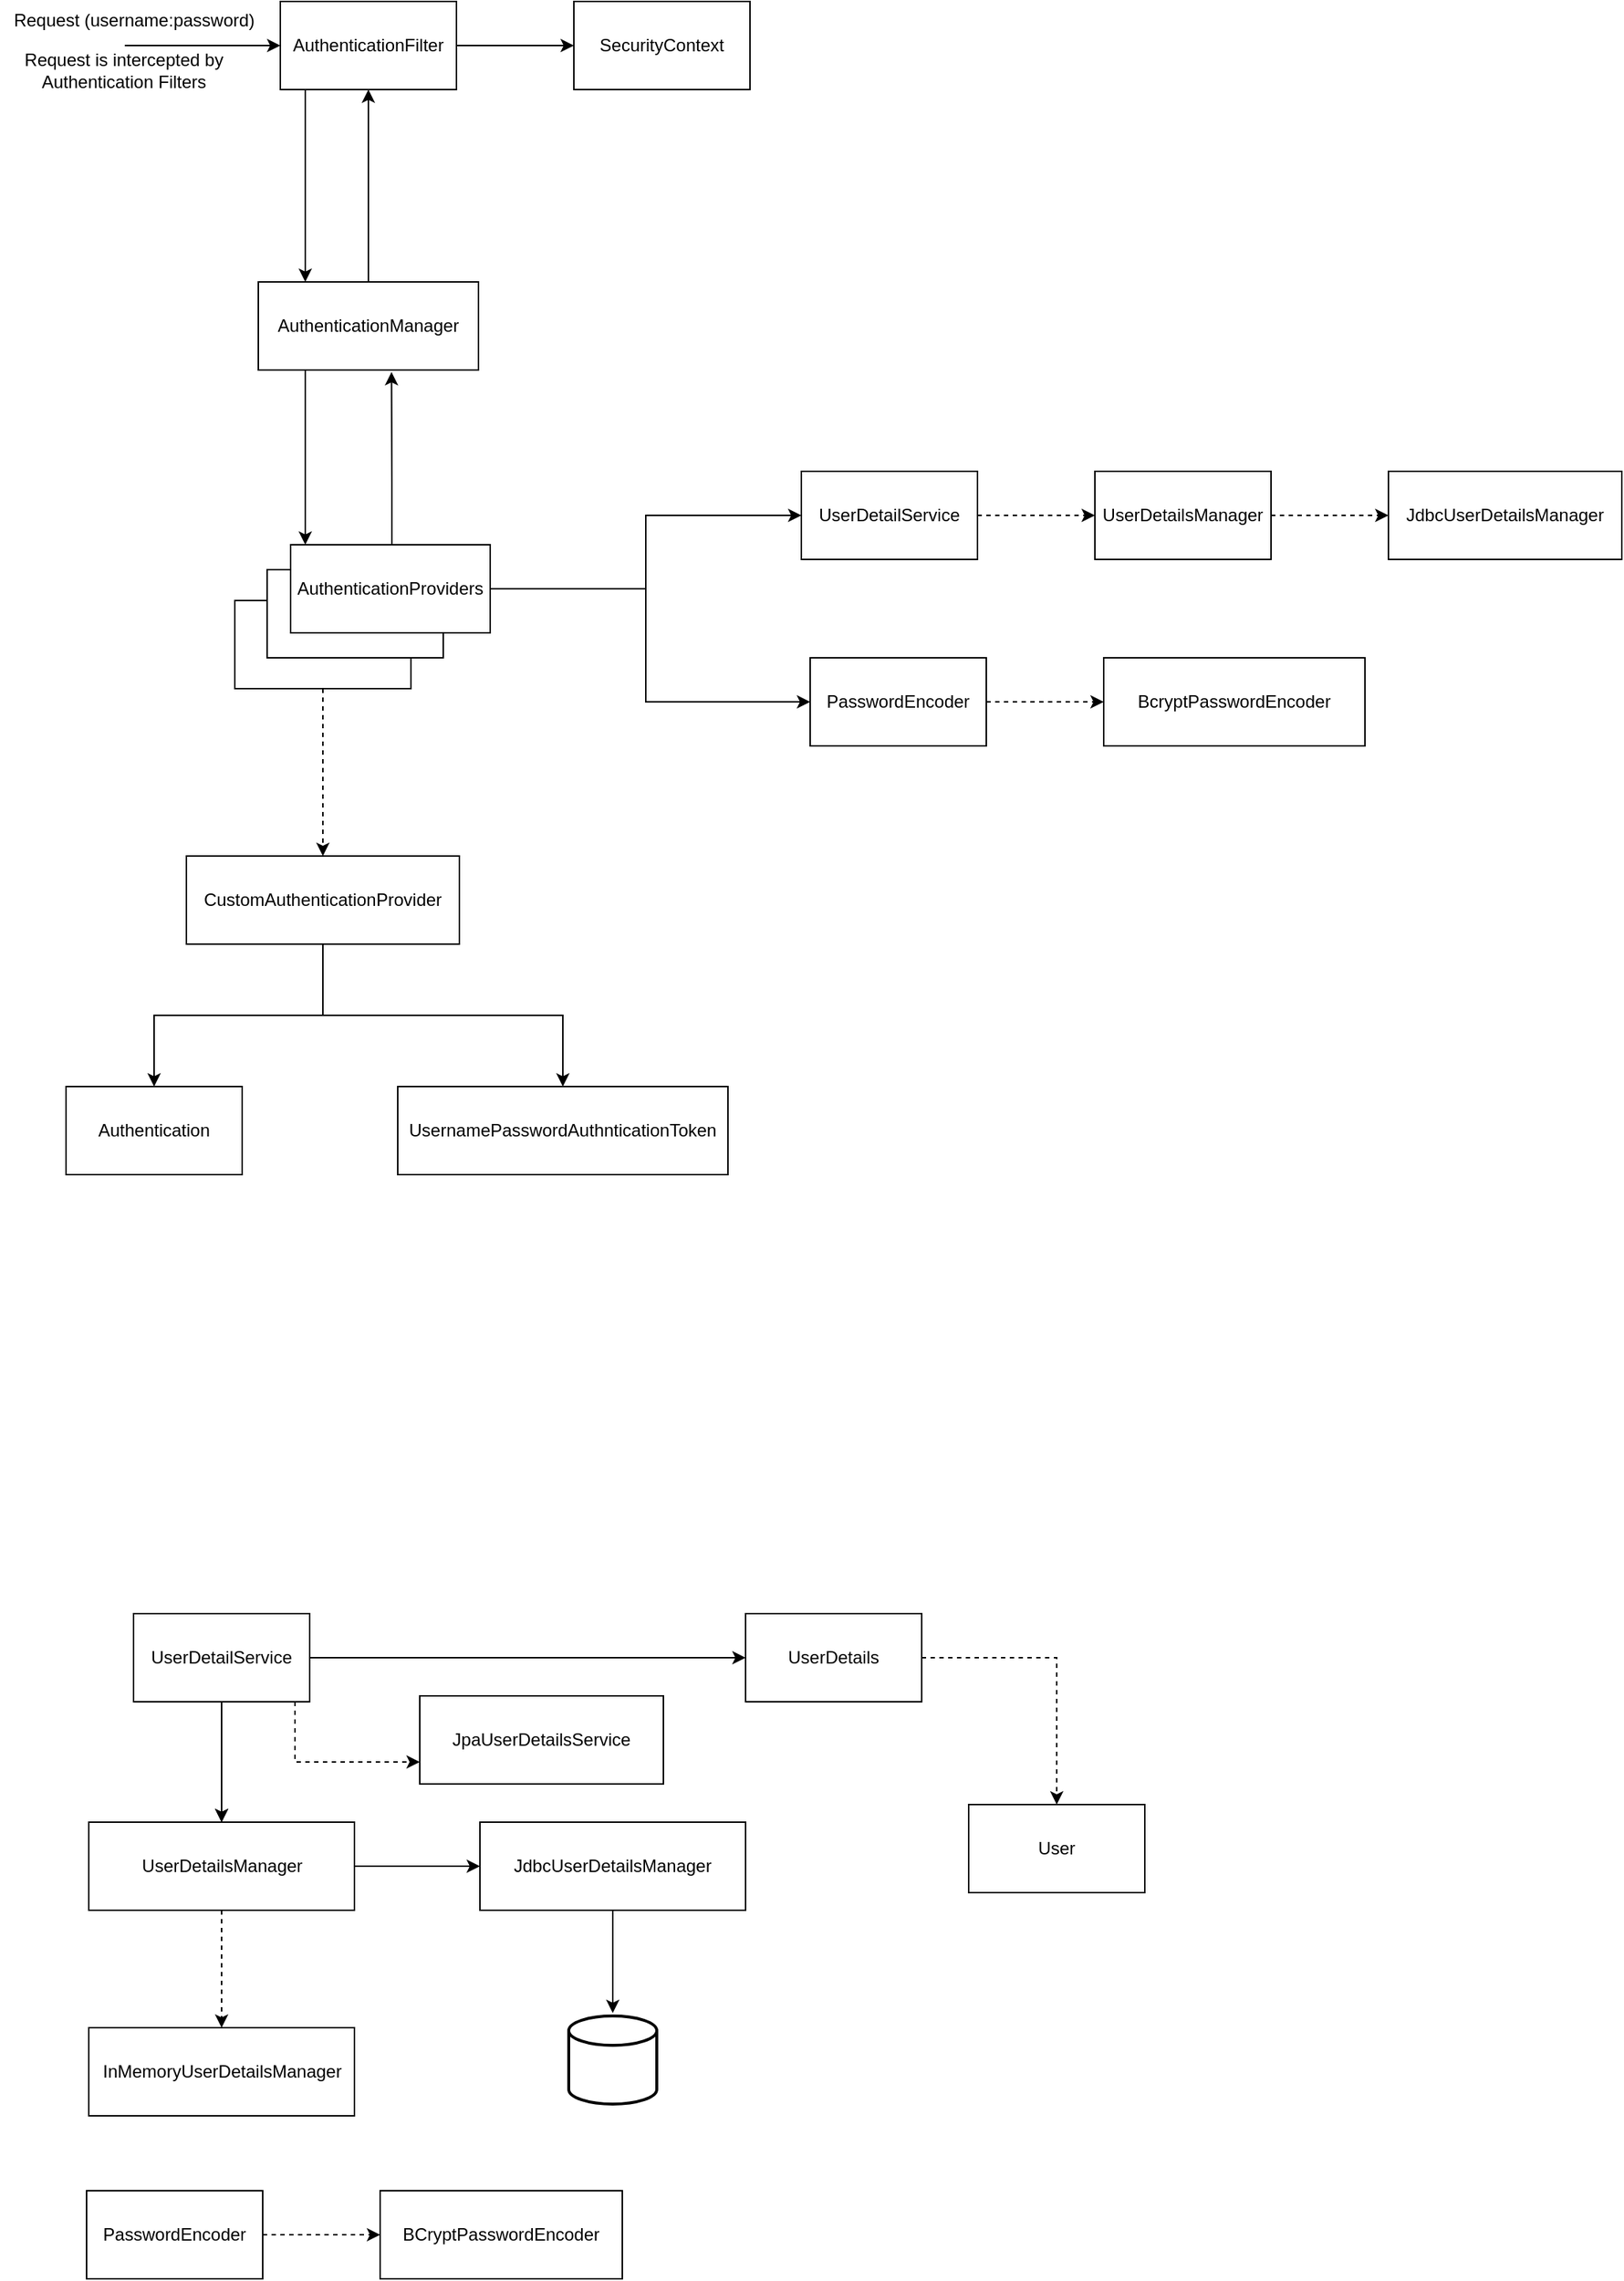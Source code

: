 <mxfile version="21.1.2" type="device">
  <diagram id="C5RBs43oDa-KdzZeNtuy" name="Page-1">
    <mxGraphModel dx="2103" dy="606" grid="0" gridSize="10" guides="1" tooltips="1" connect="1" arrows="1" fold="1" page="1" pageScale="1" pageWidth="827" pageHeight="1169" math="0" shadow="0">
      <root>
        <mxCell id="WIyWlLk6GJQsqaUBKTNV-0" />
        <mxCell id="WIyWlLk6GJQsqaUBKTNV-1" parent="WIyWlLk6GJQsqaUBKTNV-0" />
        <mxCell id="51EHA9I_869r_hzcq9P--7" style="edgeStyle=orthogonalEdgeStyle;rounded=0;orthogonalLoop=1;jettySize=auto;html=1;" parent="WIyWlLk6GJQsqaUBKTNV-1" source="51EHA9I_869r_hzcq9P--0" target="51EHA9I_869r_hzcq9P--6" edge="1">
          <mxGeometry relative="1" as="geometry">
            <Array as="points">
              <mxPoint x="-605" y="134" />
              <mxPoint x="-605" y="134" />
            </Array>
          </mxGeometry>
        </mxCell>
        <mxCell id="51EHA9I_869r_hzcq9P--19" value="" style="edgeStyle=orthogonalEdgeStyle;rounded=0;orthogonalLoop=1;jettySize=auto;html=1;" parent="WIyWlLk6GJQsqaUBKTNV-1" source="51EHA9I_869r_hzcq9P--0" target="51EHA9I_869r_hzcq9P--18" edge="1">
          <mxGeometry relative="1" as="geometry" />
        </mxCell>
        <mxCell id="51EHA9I_869r_hzcq9P--0" value="AuthenticationFilter" style="rounded=0;whiteSpace=wrap;html=1;" parent="WIyWlLk6GJQsqaUBKTNV-1" vertex="1">
          <mxGeometry x="-622" y="21" width="120" height="60" as="geometry" />
        </mxCell>
        <mxCell id="51EHA9I_869r_hzcq9P--4" value="" style="endArrow=classic;html=1;rounded=0;entryX=0;entryY=0.5;entryDx=0;entryDy=0;" parent="WIyWlLk6GJQsqaUBKTNV-1" target="51EHA9I_869r_hzcq9P--0" edge="1">
          <mxGeometry width="50" height="50" relative="1" as="geometry">
            <mxPoint x="-728" y="51" as="sourcePoint" />
            <mxPoint x="-670" y="6" as="targetPoint" />
          </mxGeometry>
        </mxCell>
        <mxCell id="51EHA9I_869r_hzcq9P--5" value="Request (username:password)" style="text;html=1;align=center;verticalAlign=middle;resizable=0;points=[];autosize=1;strokeColor=none;fillColor=none;" parent="WIyWlLk6GJQsqaUBKTNV-1" vertex="1">
          <mxGeometry x="-813" y="21" width="182" height="26" as="geometry" />
        </mxCell>
        <mxCell id="51EHA9I_869r_hzcq9P--11" style="edgeStyle=orthogonalEdgeStyle;rounded=0;orthogonalLoop=1;jettySize=auto;html=1;" parent="WIyWlLk6GJQsqaUBKTNV-1" source="51EHA9I_869r_hzcq9P--6" target="51EHA9I_869r_hzcq9P--10" edge="1">
          <mxGeometry relative="1" as="geometry">
            <Array as="points">
              <mxPoint x="-605" y="309" />
              <mxPoint x="-605" y="309" />
            </Array>
          </mxGeometry>
        </mxCell>
        <mxCell id="51EHA9I_869r_hzcq9P--17" style="edgeStyle=orthogonalEdgeStyle;rounded=0;orthogonalLoop=1;jettySize=auto;html=1;" parent="WIyWlLk6GJQsqaUBKTNV-1" source="51EHA9I_869r_hzcq9P--6" target="51EHA9I_869r_hzcq9P--0" edge="1">
          <mxGeometry relative="1" as="geometry" />
        </mxCell>
        <mxCell id="51EHA9I_869r_hzcq9P--6" value="AuthenticationManager" style="rounded=0;whiteSpace=wrap;html=1;" parent="WIyWlLk6GJQsqaUBKTNV-1" vertex="1">
          <mxGeometry x="-637" y="212" width="150" height="60" as="geometry" />
        </mxCell>
        <mxCell id="xqEtm-LqQqRaTRVeHJ24-7" value="" style="edgeStyle=orthogonalEdgeStyle;rounded=0;orthogonalLoop=1;jettySize=auto;html=1;dashed=1" edge="1" parent="WIyWlLk6GJQsqaUBKTNV-1" source="51EHA9I_869r_hzcq9P--8" target="xqEtm-LqQqRaTRVeHJ24-6">
          <mxGeometry relative="1" as="geometry" />
        </mxCell>
        <mxCell id="51EHA9I_869r_hzcq9P--8" value="" style="rounded=0;whiteSpace=wrap;html=1;" parent="WIyWlLk6GJQsqaUBKTNV-1" vertex="1">
          <mxGeometry x="-653" y="429" width="120" height="60" as="geometry" />
        </mxCell>
        <mxCell id="51EHA9I_869r_hzcq9P--9" value="" style="rounded=0;whiteSpace=wrap;html=1;" parent="WIyWlLk6GJQsqaUBKTNV-1" vertex="1">
          <mxGeometry x="-631" y="408" width="120" height="60" as="geometry" />
        </mxCell>
        <mxCell id="51EHA9I_869r_hzcq9P--14" style="edgeStyle=orthogonalEdgeStyle;rounded=0;orthogonalLoop=1;jettySize=auto;html=1;" parent="WIyWlLk6GJQsqaUBKTNV-1" source="51EHA9I_869r_hzcq9P--10" target="51EHA9I_869r_hzcq9P--12" edge="1">
          <mxGeometry relative="1" as="geometry">
            <Array as="points">
              <mxPoint x="-373" y="421" />
              <mxPoint x="-373" y="371" />
            </Array>
          </mxGeometry>
        </mxCell>
        <mxCell id="51EHA9I_869r_hzcq9P--15" style="edgeStyle=orthogonalEdgeStyle;rounded=0;orthogonalLoop=1;jettySize=auto;html=1;entryX=0;entryY=0.5;entryDx=0;entryDy=0;" parent="WIyWlLk6GJQsqaUBKTNV-1" source="51EHA9I_869r_hzcq9P--10" target="51EHA9I_869r_hzcq9P--13" edge="1">
          <mxGeometry relative="1" as="geometry">
            <Array as="points">
              <mxPoint x="-373" y="421" />
              <mxPoint x="-373" y="498" />
            </Array>
          </mxGeometry>
        </mxCell>
        <mxCell id="51EHA9I_869r_hzcq9P--16" style="edgeStyle=orthogonalEdgeStyle;rounded=0;orthogonalLoop=1;jettySize=auto;html=1;entryX=0.605;entryY=1.023;entryDx=0;entryDy=0;entryPerimeter=0;" parent="WIyWlLk6GJQsqaUBKTNV-1" source="51EHA9I_869r_hzcq9P--10" target="51EHA9I_869r_hzcq9P--6" edge="1">
          <mxGeometry relative="1" as="geometry">
            <Array as="points">
              <mxPoint x="-546" y="348" />
              <mxPoint x="-546" y="348" />
            </Array>
          </mxGeometry>
        </mxCell>
        <mxCell id="51EHA9I_869r_hzcq9P--10" value="AuthenticationProviders" style="rounded=0;whiteSpace=wrap;html=1;" parent="WIyWlLk6GJQsqaUBKTNV-1" vertex="1">
          <mxGeometry x="-615" y="391" width="136" height="60" as="geometry" />
        </mxCell>
        <mxCell id="xqEtm-LqQqRaTRVeHJ24-1" value="" style="edgeStyle=orthogonalEdgeStyle;rounded=0;orthogonalLoop=1;jettySize=auto;html=1;dashed=1" edge="1" parent="WIyWlLk6GJQsqaUBKTNV-1" source="51EHA9I_869r_hzcq9P--12" target="xqEtm-LqQqRaTRVeHJ24-0">
          <mxGeometry relative="1" as="geometry" />
        </mxCell>
        <mxCell id="51EHA9I_869r_hzcq9P--12" value="UserDetailService" style="rounded=0;whiteSpace=wrap;html=1;" parent="WIyWlLk6GJQsqaUBKTNV-1" vertex="1">
          <mxGeometry x="-267" y="341" width="120" height="60" as="geometry" />
        </mxCell>
        <mxCell id="xqEtm-LqQqRaTRVeHJ24-5" value="" style="edgeStyle=orthogonalEdgeStyle;rounded=0;orthogonalLoop=1;jettySize=auto;html=1;dashed=1" edge="1" parent="WIyWlLk6GJQsqaUBKTNV-1" source="51EHA9I_869r_hzcq9P--13" target="xqEtm-LqQqRaTRVeHJ24-4">
          <mxGeometry relative="1" as="geometry" />
        </mxCell>
        <mxCell id="51EHA9I_869r_hzcq9P--13" value="PasswordEncoder" style="rounded=0;whiteSpace=wrap;html=1;" parent="WIyWlLk6GJQsqaUBKTNV-1" vertex="1">
          <mxGeometry x="-261" y="468" width="120" height="60" as="geometry" />
        </mxCell>
        <mxCell id="51EHA9I_869r_hzcq9P--18" value="SecurityContext" style="whiteSpace=wrap;html=1;rounded=0;" parent="WIyWlLk6GJQsqaUBKTNV-1" vertex="1">
          <mxGeometry x="-422" y="21" width="120" height="60" as="geometry" />
        </mxCell>
        <mxCell id="51EHA9I_869r_hzcq9P--23" value="" style="edgeStyle=orthogonalEdgeStyle;rounded=0;orthogonalLoop=1;jettySize=auto;html=1;dashed=1" parent="WIyWlLk6GJQsqaUBKTNV-1" source="51EHA9I_869r_hzcq9P--21" target="51EHA9I_869r_hzcq9P--22" edge="1">
          <mxGeometry relative="1" as="geometry" />
        </mxCell>
        <mxCell id="51EHA9I_869r_hzcq9P--28" value="" style="edgeStyle=orthogonalEdgeStyle;rounded=0;orthogonalLoop=1;jettySize=auto;html=1;" parent="WIyWlLk6GJQsqaUBKTNV-1" source="51EHA9I_869r_hzcq9P--21" target="51EHA9I_869r_hzcq9P--27" edge="1">
          <mxGeometry relative="1" as="geometry" />
        </mxCell>
        <mxCell id="WMGORiAJzF0cgRbpbtdx-0" value="" style="edgeStyle=orthogonalEdgeStyle;rounded=0;orthogonalLoop=1;jettySize=auto;html=1;" parent="WIyWlLk6GJQsqaUBKTNV-1" source="51EHA9I_869r_hzcq9P--21" target="51EHA9I_869r_hzcq9P--22" edge="1">
          <mxGeometry relative="1" as="geometry" />
        </mxCell>
        <mxCell id="WMGORiAJzF0cgRbpbtdx-2" value="" style="edgeStyle=orthogonalEdgeStyle;rounded=0;orthogonalLoop=1;jettySize=auto;html=1;dashed=1" parent="WIyWlLk6GJQsqaUBKTNV-1" source="51EHA9I_869r_hzcq9P--21" target="WMGORiAJzF0cgRbpbtdx-1" edge="1">
          <mxGeometry relative="1" as="geometry">
            <Array as="points">
              <mxPoint x="-612" y="1220" />
            </Array>
          </mxGeometry>
        </mxCell>
        <mxCell id="51EHA9I_869r_hzcq9P--21" value="UserDetailService" style="rounded=0;whiteSpace=wrap;html=1;" parent="WIyWlLk6GJQsqaUBKTNV-1" vertex="1">
          <mxGeometry x="-722" y="1119" width="120" height="60" as="geometry" />
        </mxCell>
        <mxCell id="51EHA9I_869r_hzcq9P--35" value="" style="edgeStyle=orthogonalEdgeStyle;rounded=0;orthogonalLoop=1;jettySize=auto;html=1;dashed=1" parent="WIyWlLk6GJQsqaUBKTNV-1" source="51EHA9I_869r_hzcq9P--22" target="51EHA9I_869r_hzcq9P--34" edge="1">
          <mxGeometry relative="1" as="geometry" />
        </mxCell>
        <mxCell id="51EHA9I_869r_hzcq9P--37" value="" style="edgeStyle=orthogonalEdgeStyle;rounded=0;orthogonalLoop=1;jettySize=auto;html=1;" parent="WIyWlLk6GJQsqaUBKTNV-1" source="51EHA9I_869r_hzcq9P--22" target="51EHA9I_869r_hzcq9P--36" edge="1">
          <mxGeometry relative="1" as="geometry" />
        </mxCell>
        <mxCell id="51EHA9I_869r_hzcq9P--22" value="UserDetailsManager" style="whiteSpace=wrap;html=1;rounded=0;" parent="WIyWlLk6GJQsqaUBKTNV-1" vertex="1">
          <mxGeometry x="-752.5" y="1261" width="181" height="60" as="geometry" />
        </mxCell>
        <mxCell id="51EHA9I_869r_hzcq9P--31" value="" style="edgeStyle=orthogonalEdgeStyle;rounded=0;orthogonalLoop=1;jettySize=auto;html=1;dashed=1" parent="WIyWlLk6GJQsqaUBKTNV-1" source="51EHA9I_869r_hzcq9P--27" target="51EHA9I_869r_hzcq9P--30" edge="1">
          <mxGeometry relative="1" as="geometry" />
        </mxCell>
        <mxCell id="51EHA9I_869r_hzcq9P--27" value="UserDetails" style="whiteSpace=wrap;html=1;rounded=0;" parent="WIyWlLk6GJQsqaUBKTNV-1" vertex="1">
          <mxGeometry x="-305" y="1119" width="120" height="60" as="geometry" />
        </mxCell>
        <mxCell id="51EHA9I_869r_hzcq9P--30" value="User" style="whiteSpace=wrap;html=1;rounded=0;" parent="WIyWlLk6GJQsqaUBKTNV-1" vertex="1">
          <mxGeometry x="-153" y="1249" width="120" height="60" as="geometry" />
        </mxCell>
        <mxCell id="51EHA9I_869r_hzcq9P--34" value="InMemoryUserDetailsManager" style="whiteSpace=wrap;html=1;rounded=0;" parent="WIyWlLk6GJQsqaUBKTNV-1" vertex="1">
          <mxGeometry x="-752.5" y="1401" width="181" height="60" as="geometry" />
        </mxCell>
        <mxCell id="51EHA9I_869r_hzcq9P--39" value="" style="edgeStyle=orthogonalEdgeStyle;rounded=0;orthogonalLoop=1;jettySize=auto;html=1;" parent="WIyWlLk6GJQsqaUBKTNV-1" source="51EHA9I_869r_hzcq9P--36" edge="1">
          <mxGeometry relative="1" as="geometry">
            <mxPoint x="-395.5" y="1391" as="targetPoint" />
          </mxGeometry>
        </mxCell>
        <mxCell id="51EHA9I_869r_hzcq9P--36" value="JdbcUserDetailsManager" style="whiteSpace=wrap;html=1;rounded=0;" parent="WIyWlLk6GJQsqaUBKTNV-1" vertex="1">
          <mxGeometry x="-486" y="1261" width="181" height="60" as="geometry" />
        </mxCell>
        <mxCell id="51EHA9I_869r_hzcq9P--42" value="" style="edgeStyle=orthogonalEdgeStyle;rounded=0;orthogonalLoop=1;jettySize=auto;html=1;dashed=1" parent="WIyWlLk6GJQsqaUBKTNV-1" source="51EHA9I_869r_hzcq9P--40" target="51EHA9I_869r_hzcq9P--41" edge="1">
          <mxGeometry relative="1" as="geometry" />
        </mxCell>
        <mxCell id="51EHA9I_869r_hzcq9P--40" value="PasswordEncoder" style="rounded=0;whiteSpace=wrap;html=1;" parent="WIyWlLk6GJQsqaUBKTNV-1" vertex="1">
          <mxGeometry x="-754" y="1512" width="120" height="60" as="geometry" />
        </mxCell>
        <mxCell id="51EHA9I_869r_hzcq9P--41" value="BCryptPasswordEncoder" style="whiteSpace=wrap;html=1;rounded=0;" parent="WIyWlLk6GJQsqaUBKTNV-1" vertex="1">
          <mxGeometry x="-554" y="1512" width="165" height="60" as="geometry" />
        </mxCell>
        <mxCell id="51EHA9I_869r_hzcq9P--44" value="" style="strokeWidth=2;html=1;shape=mxgraph.flowchart.database;whiteSpace=wrap;" parent="WIyWlLk6GJQsqaUBKTNV-1" vertex="1">
          <mxGeometry x="-425.5" y="1393" width="60" height="60" as="geometry" />
        </mxCell>
        <mxCell id="WMGORiAJzF0cgRbpbtdx-1" value="JpaUserDetailsService" style="rounded=0;whiteSpace=wrap;html=1;" parent="WIyWlLk6GJQsqaUBKTNV-1" vertex="1">
          <mxGeometry x="-527" y="1175" width="166" height="60" as="geometry" />
        </mxCell>
        <mxCell id="xqEtm-LqQqRaTRVeHJ24-3" value="" style="edgeStyle=orthogonalEdgeStyle;rounded=0;orthogonalLoop=1;jettySize=auto;html=1;dashed=1" edge="1" parent="WIyWlLk6GJQsqaUBKTNV-1" source="xqEtm-LqQqRaTRVeHJ24-0" target="xqEtm-LqQqRaTRVeHJ24-2">
          <mxGeometry relative="1" as="geometry" />
        </mxCell>
        <mxCell id="xqEtm-LqQqRaTRVeHJ24-0" value="UserDetailsManager" style="whiteSpace=wrap;html=1;rounded=0;" vertex="1" parent="WIyWlLk6GJQsqaUBKTNV-1">
          <mxGeometry x="-67" y="341" width="120" height="60" as="geometry" />
        </mxCell>
        <mxCell id="xqEtm-LqQqRaTRVeHJ24-2" value="JdbcUserDetailsManager" style="whiteSpace=wrap;html=1;rounded=0;" vertex="1" parent="WIyWlLk6GJQsqaUBKTNV-1">
          <mxGeometry x="133" y="341" width="159" height="60" as="geometry" />
        </mxCell>
        <mxCell id="xqEtm-LqQqRaTRVeHJ24-4" value="BcryptPasswordEncoder" style="whiteSpace=wrap;html=1;rounded=0;" vertex="1" parent="WIyWlLk6GJQsqaUBKTNV-1">
          <mxGeometry x="-61" y="468" width="178" height="60" as="geometry" />
        </mxCell>
        <mxCell id="xqEtm-LqQqRaTRVeHJ24-10" value="" style="edgeStyle=orthogonalEdgeStyle;rounded=0;orthogonalLoop=1;jettySize=auto;html=1;" edge="1" parent="WIyWlLk6GJQsqaUBKTNV-1" source="xqEtm-LqQqRaTRVeHJ24-6" target="xqEtm-LqQqRaTRVeHJ24-9">
          <mxGeometry relative="1" as="geometry" />
        </mxCell>
        <mxCell id="xqEtm-LqQqRaTRVeHJ24-12" value="" style="edgeStyle=orthogonalEdgeStyle;rounded=0;orthogonalLoop=1;jettySize=auto;html=1;" edge="1" parent="WIyWlLk6GJQsqaUBKTNV-1" source="xqEtm-LqQqRaTRVeHJ24-6" target="xqEtm-LqQqRaTRVeHJ24-11">
          <mxGeometry relative="1" as="geometry" />
        </mxCell>
        <mxCell id="xqEtm-LqQqRaTRVeHJ24-6" value="CustomAuthenticationProvider" style="whiteSpace=wrap;html=1;rounded=0;" vertex="1" parent="WIyWlLk6GJQsqaUBKTNV-1">
          <mxGeometry x="-686" y="603" width="186" height="60" as="geometry" />
        </mxCell>
        <mxCell id="xqEtm-LqQqRaTRVeHJ24-8" value="Request is intercepted by&lt;br&gt;Authentication Filters" style="text;html=1;align=center;verticalAlign=middle;resizable=0;points=[];autosize=1;strokeColor=none;fillColor=none;" vertex="1" parent="WIyWlLk6GJQsqaUBKTNV-1">
          <mxGeometry x="-806" y="47" width="153" height="41" as="geometry" />
        </mxCell>
        <mxCell id="xqEtm-LqQqRaTRVeHJ24-9" value="UsernamePasswordAuthnticationToken" style="whiteSpace=wrap;html=1;rounded=0;" vertex="1" parent="WIyWlLk6GJQsqaUBKTNV-1">
          <mxGeometry x="-542" y="760" width="225" height="60" as="geometry" />
        </mxCell>
        <mxCell id="xqEtm-LqQqRaTRVeHJ24-11" value="Authentication" style="whiteSpace=wrap;html=1;rounded=0;" vertex="1" parent="WIyWlLk6GJQsqaUBKTNV-1">
          <mxGeometry x="-768" y="760" width="120" height="60" as="geometry" />
        </mxCell>
      </root>
    </mxGraphModel>
  </diagram>
</mxfile>
